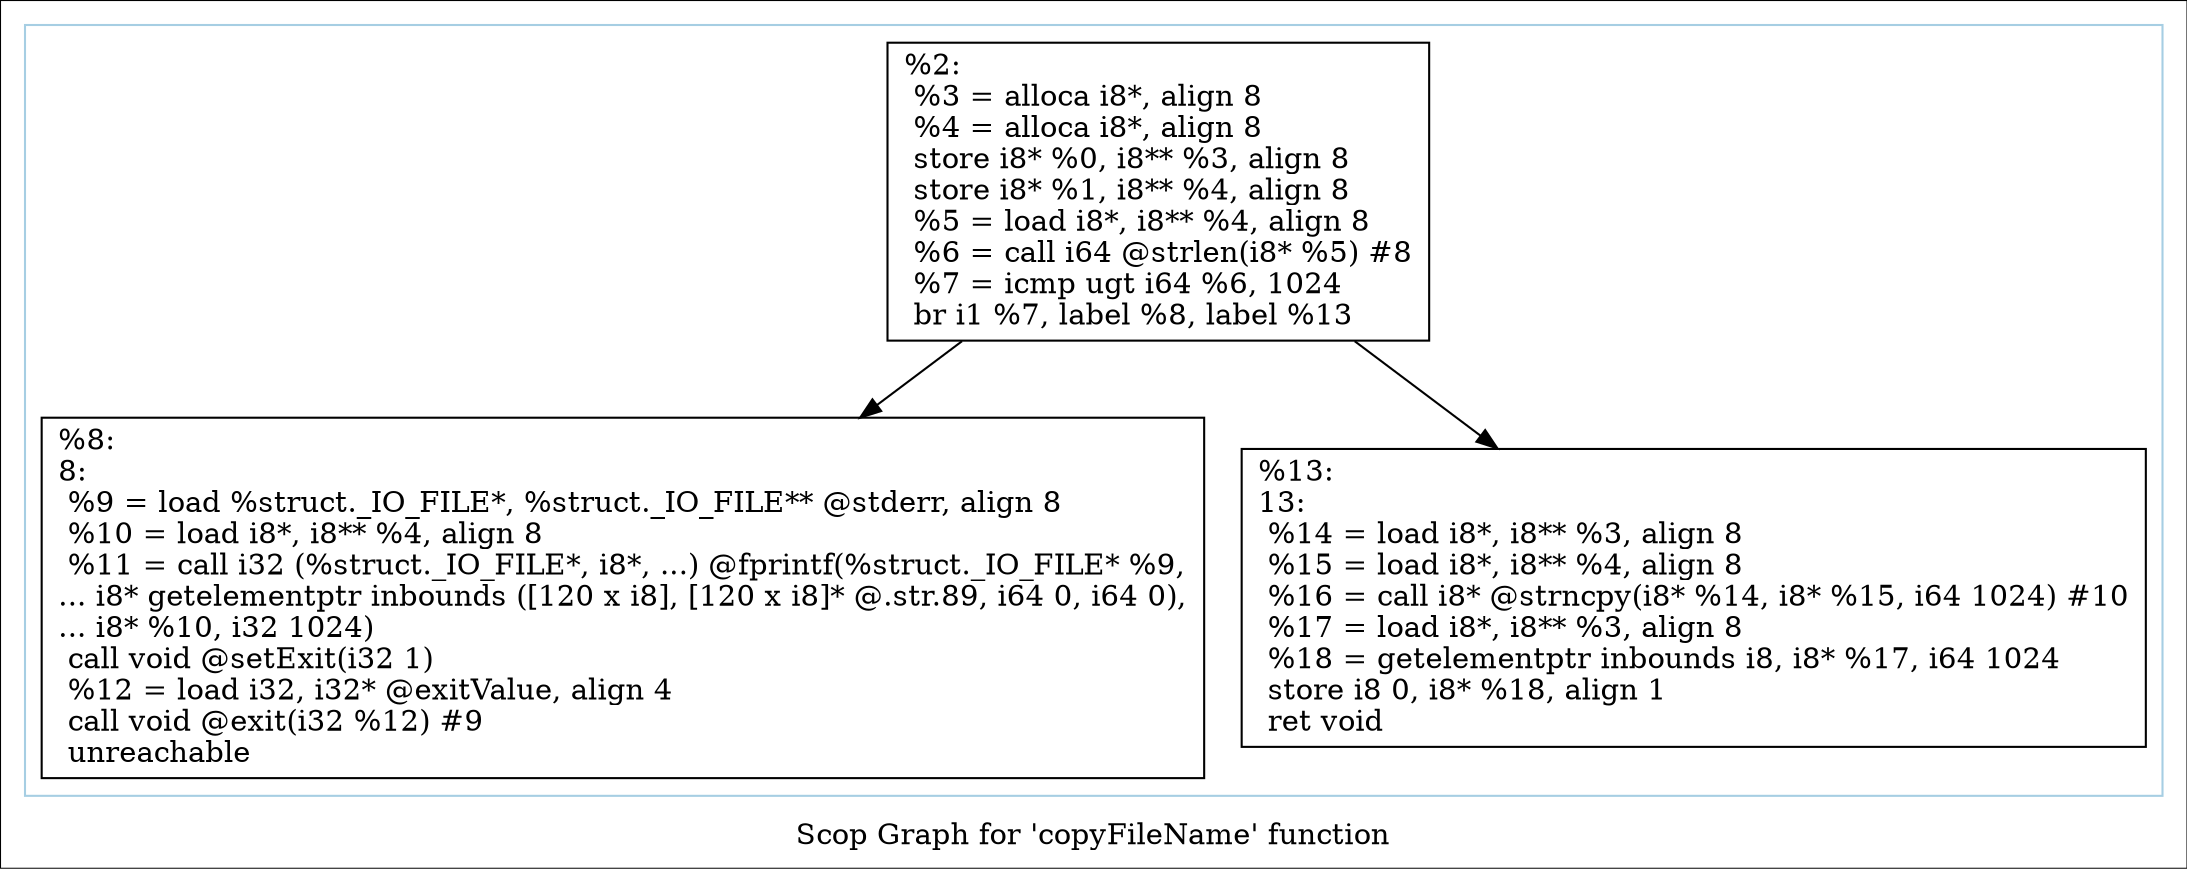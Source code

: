 digraph "Scop Graph for 'copyFileName' function" {
	label="Scop Graph for 'copyFileName' function";

	Node0x28bcb90 [shape=record,label="{%2:\l  %3 = alloca i8*, align 8\l  %4 = alloca i8*, align 8\l  store i8* %0, i8** %3, align 8\l  store i8* %1, i8** %4, align 8\l  %5 = load i8*, i8** %4, align 8\l  %6 = call i64 @strlen(i8* %5) #8\l  %7 = icmp ugt i64 %6, 1024\l  br i1 %7, label %8, label %13\l}"];
	Node0x28bcb90 -> Node0x2821f60;
	Node0x28bcb90 -> Node0x28bf2c0;
	Node0x2821f60 [shape=record,label="{%8:\l8:                                                \l  %9 = load %struct._IO_FILE*, %struct._IO_FILE** @stderr, align 8\l  %10 = load i8*, i8** %4, align 8\l  %11 = call i32 (%struct._IO_FILE*, i8*, ...) @fprintf(%struct._IO_FILE* %9,\l... i8* getelementptr inbounds ([120 x i8], [120 x i8]* @.str.89, i64 0, i64 0),\l... i8* %10, i32 1024)\l  call void @setExit(i32 1)\l  %12 = load i32, i32* @exitValue, align 4\l  call void @exit(i32 %12) #9\l  unreachable\l}"];
	Node0x28bf2c0 [shape=record,label="{%13:\l13:                                               \l  %14 = load i8*, i8** %3, align 8\l  %15 = load i8*, i8** %4, align 8\l  %16 = call i8* @strncpy(i8* %14, i8* %15, i64 1024) #10\l  %17 = load i8*, i8** %3, align 8\l  %18 = getelementptr inbounds i8, i8* %17, i64 1024\l  store i8 0, i8* %18, align 1\l  ret void\l}"];
	colorscheme = "paired12"
        subgraph cluster_0x254dbf0 {
          label = "";
          style = solid;
          color = 1
          Node0x28bcb90;
          Node0x2821f60;
          Node0x28bf2c0;
        }
}
